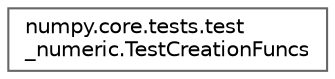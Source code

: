 digraph "Graphical Class Hierarchy"
{
 // LATEX_PDF_SIZE
  bgcolor="transparent";
  edge [fontname=Helvetica,fontsize=10,labelfontname=Helvetica,labelfontsize=10];
  node [fontname=Helvetica,fontsize=10,shape=box,height=0.2,width=0.4];
  rankdir="LR";
  Node0 [id="Node000000",label="numpy.core.tests.test\l_numeric.TestCreationFuncs",height=0.2,width=0.4,color="grey40", fillcolor="white", style="filled",URL="$d5/df1/classnumpy_1_1core_1_1tests_1_1test__numeric_1_1TestCreationFuncs.html",tooltip=" "];
}
